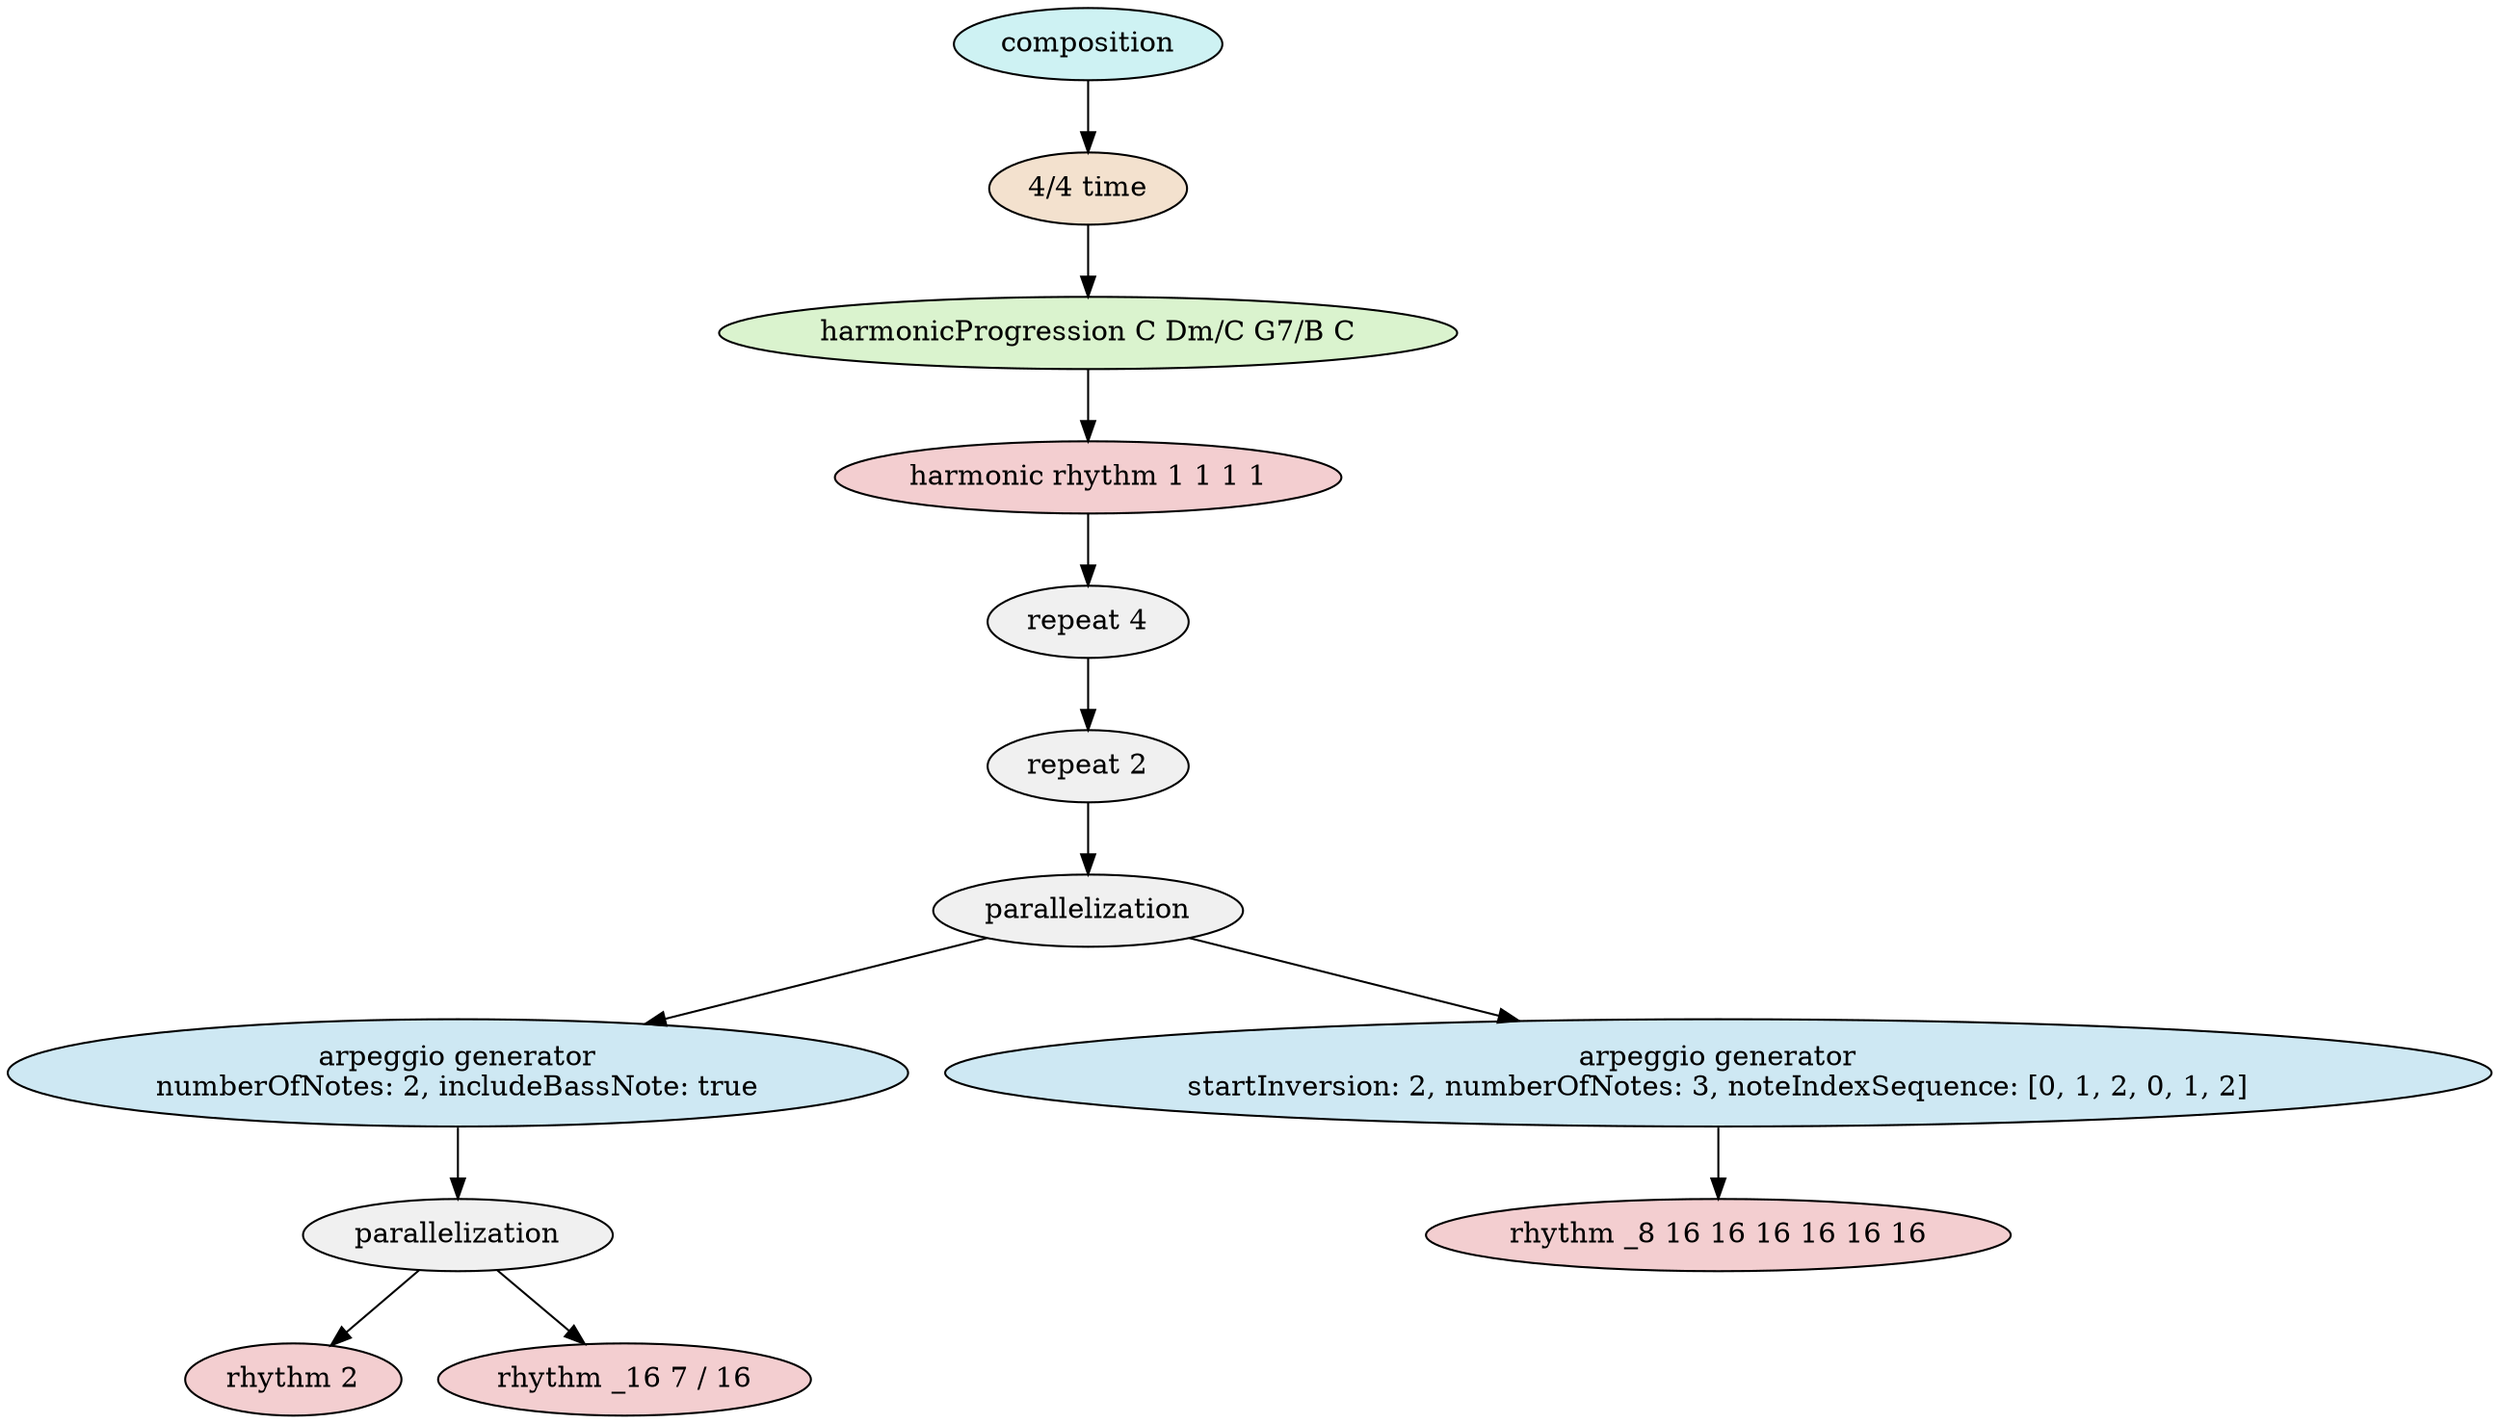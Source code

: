 digraph compositionModel {
    graph [ordering="out"];
    n0 [fillcolor="#cef2f3",style="filled",label="composition"];
    n1 [fillcolor="#f3e1ce",style="filled",label="4/4 time"];
    n0 -> n1;
    n2 [fillcolor="#daf3ce",style="filled",label="harmonicProgression C Dm/C G7/B C"];
    n1 -> n2;
    n3 [fillcolor="#f3ced0",style="filled",label="harmonic rhythm 1 1 1 1"];
    n2 -> n3;
    n4 [fillcolor="#f0f0f0",style="filled",label="repeat 4"];
    n3 -> n4;
    n5 [fillcolor="#f0f0f0",style="filled",label="repeat 2"];
    n4 -> n5;
    n6 [fillcolor="#f0f0f0",style="filled",label="parallelization"];
    n5 -> n6;
    n7 [fillcolor="#cee8f3",style="filled",label="arpeggio generator
numberOfNotes: 2, includeBassNote: true"];
    n6 -> n7;
    n8 [fillcolor="#f0f0f0",style="filled",label="parallelization"];
    n7 -> n8;
    n9 [fillcolor="#f3ced0",style="filled",label="rhythm 2"];
    n8 -> n9;
    n10 [fillcolor="#f3ced0",style="filled",label="rhythm _16 7 / 16"];
    n8 -> n10;
    n11 [fillcolor="#cee8f3",style="filled",label="arpeggio generator
startInversion: 2, numberOfNotes: 3, noteIndexSequence: [0, 1, 2, 0, 1, 2]"];
    n6 -> n11;
    n12 [fillcolor="#f3ced0",style="filled",label="rhythm _8 16 16 16 16 16 16"];
    n11 -> n12;
}